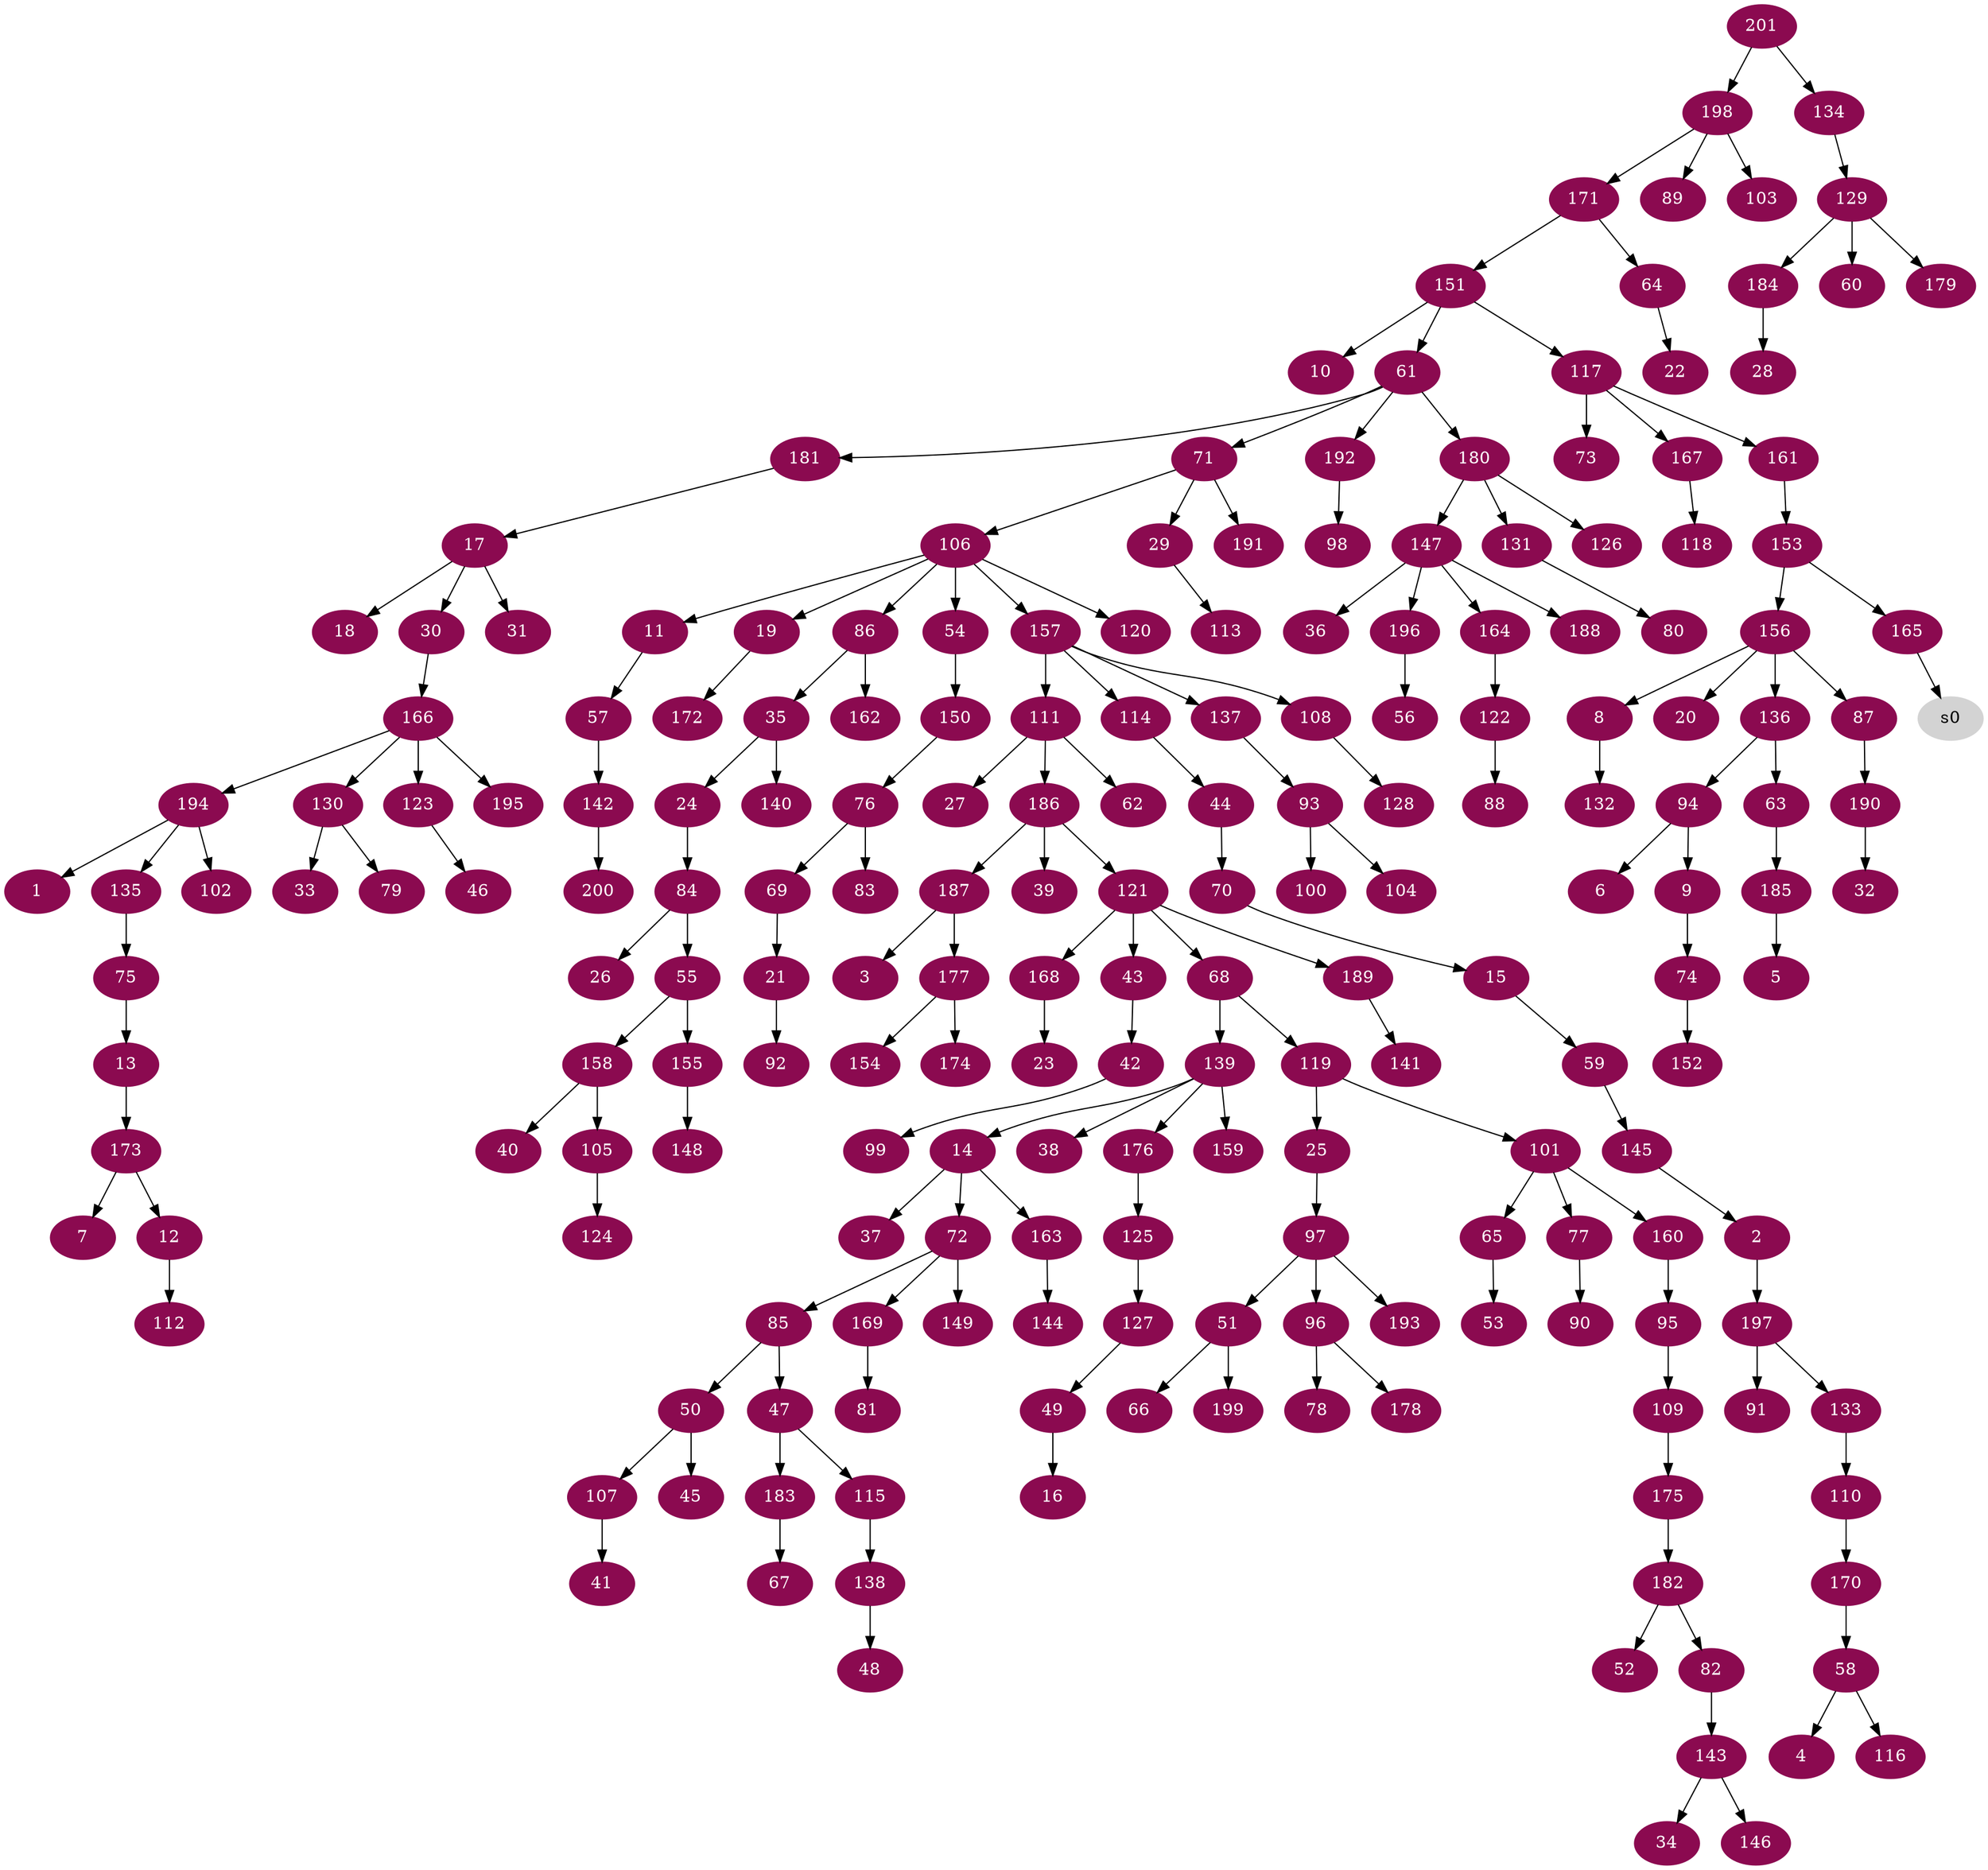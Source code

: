 digraph G {
node [color=deeppink4, style=filled, fontcolor=white];
194 -> 1;
145 -> 2;
187 -> 3;
58 -> 4;
185 -> 5;
94 -> 6;
173 -> 7;
156 -> 8;
94 -> 9;
151 -> 10;
106 -> 11;
173 -> 12;
75 -> 13;
139 -> 14;
70 -> 15;
49 -> 16;
181 -> 17;
17 -> 18;
106 -> 19;
156 -> 20;
69 -> 21;
64 -> 22;
168 -> 23;
35 -> 24;
119 -> 25;
84 -> 26;
111 -> 27;
184 -> 28;
71 -> 29;
17 -> 30;
17 -> 31;
190 -> 32;
130 -> 33;
143 -> 34;
86 -> 35;
147 -> 36;
14 -> 37;
139 -> 38;
186 -> 39;
158 -> 40;
107 -> 41;
43 -> 42;
121 -> 43;
114 -> 44;
50 -> 45;
123 -> 46;
85 -> 47;
138 -> 48;
127 -> 49;
85 -> 50;
97 -> 51;
182 -> 52;
65 -> 53;
106 -> 54;
84 -> 55;
196 -> 56;
11 -> 57;
170 -> 58;
15 -> 59;
129 -> 60;
151 -> 61;
111 -> 62;
136 -> 63;
171 -> 64;
101 -> 65;
51 -> 66;
183 -> 67;
121 -> 68;
76 -> 69;
44 -> 70;
61 -> 71;
14 -> 72;
117 -> 73;
9 -> 74;
135 -> 75;
150 -> 76;
101 -> 77;
96 -> 78;
130 -> 79;
131 -> 80;
169 -> 81;
182 -> 82;
76 -> 83;
24 -> 84;
72 -> 85;
106 -> 86;
156 -> 87;
122 -> 88;
198 -> 89;
77 -> 90;
197 -> 91;
21 -> 92;
137 -> 93;
136 -> 94;
160 -> 95;
97 -> 96;
25 -> 97;
192 -> 98;
42 -> 99;
93 -> 100;
119 -> 101;
194 -> 102;
198 -> 103;
93 -> 104;
158 -> 105;
71 -> 106;
50 -> 107;
157 -> 108;
95 -> 109;
133 -> 110;
157 -> 111;
12 -> 112;
29 -> 113;
157 -> 114;
47 -> 115;
58 -> 116;
151 -> 117;
167 -> 118;
68 -> 119;
106 -> 120;
186 -> 121;
164 -> 122;
166 -> 123;
105 -> 124;
176 -> 125;
180 -> 126;
125 -> 127;
108 -> 128;
134 -> 129;
166 -> 130;
180 -> 131;
8 -> 132;
197 -> 133;
201 -> 134;
194 -> 135;
156 -> 136;
157 -> 137;
115 -> 138;
68 -> 139;
35 -> 140;
189 -> 141;
57 -> 142;
82 -> 143;
163 -> 144;
59 -> 145;
143 -> 146;
180 -> 147;
155 -> 148;
72 -> 149;
54 -> 150;
171 -> 151;
74 -> 152;
161 -> 153;
177 -> 154;
55 -> 155;
153 -> 156;
106 -> 157;
55 -> 158;
139 -> 159;
101 -> 160;
117 -> 161;
86 -> 162;
14 -> 163;
147 -> 164;
153 -> 165;
30 -> 166;
117 -> 167;
121 -> 168;
72 -> 169;
110 -> 170;
198 -> 171;
19 -> 172;
13 -> 173;
177 -> 174;
109 -> 175;
139 -> 176;
187 -> 177;
96 -> 178;
129 -> 179;
61 -> 180;
61 -> 181;
175 -> 182;
47 -> 183;
129 -> 184;
63 -> 185;
111 -> 186;
186 -> 187;
147 -> 188;
121 -> 189;
87 -> 190;
71 -> 191;
61 -> 192;
97 -> 193;
166 -> 194;
166 -> 195;
147 -> 196;
2 -> 197;
201 -> 198;
51 -> 199;
142 -> 200;
node [color=lightgrey, style=filled, fontcolor=black];
165 -> s0;
}
